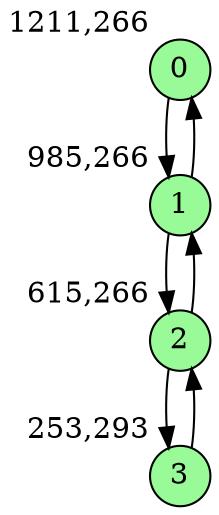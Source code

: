 digraph G {
graph [bgcolor=white]
node [shape=circle, style = filled, fillcolor=white,fixedsize=true, width=0.4, height=0.3 ]
0[xlabel="1211,266", pos = "14.9688,0.421875!", fillcolor=palegreen ];
1[xlabel="985,266", pos = "11.4375,0.421875!", fillcolor=palegreen ];
2[xlabel="615,266", pos = "5.65625,0.421875!", fillcolor=palegreen ];
3[xlabel="253,293", pos = "0,0!", fillcolor=palegreen ];
0->1 ;
1->0 ;
1->2 ;
2->1 ;
2->3 ;
3->2 ;
}

